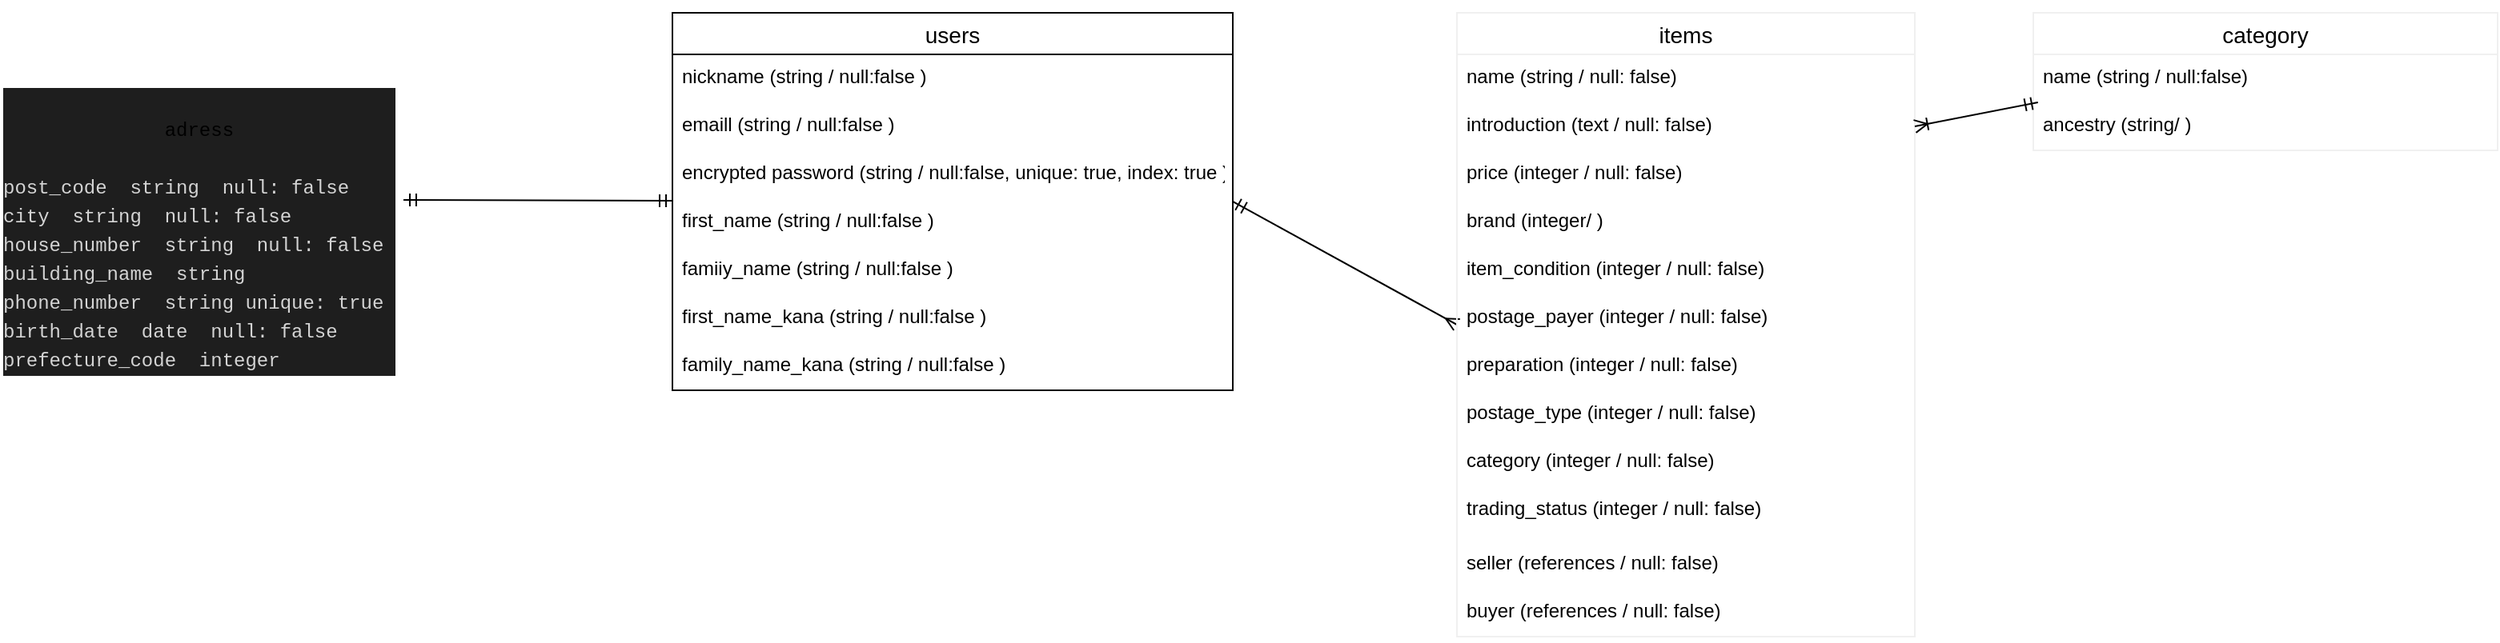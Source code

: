 <mxfile>
    <diagram id="CWiZt2oRZeeLYCPd_gHQ" name="ページ1">
        <mxGraphModel dx="1834" dy="680" grid="1" gridSize="10" guides="1" tooltips="1" connect="1" arrows="1" fold="1" page="1" pageScale="1" pageWidth="827" pageHeight="1169" math="0" shadow="0">
            <root>
                <mxCell id="0"/>
                <mxCell id="1" parent="0"/>
                <mxCell id="219" style="edgeStyle=none;rounded=0;orthogonalLoop=1;jettySize=auto;html=1;exitX=1;exitY=0.5;exitDx=0;exitDy=0;entryX=0;entryY=0.5;entryDx=0;entryDy=0;startArrow=ERmandOne;startFill=0;endArrow=ERmany;endFill=0;" edge="1" parent="1" source="133" target="150">
                    <mxGeometry relative="1" as="geometry"/>
                </mxCell>
                <mxCell id="237" style="edgeStyle=none;rounded=0;orthogonalLoop=1;jettySize=auto;html=1;entryX=1.008;entryY=0.405;entryDx=0;entryDy=0;entryPerimeter=0;startArrow=ERmandOne;startFill=0;endArrow=ERmandOne;endFill=0;" edge="1" parent="1" source="133" target="236">
                    <mxGeometry relative="1" as="geometry"/>
                </mxCell>
                <mxCell id="133" value="users" style="swimlane;fontStyle=0;childLayout=stackLayout;horizontal=1;startSize=26;horizontalStack=0;resizeParent=1;resizeParentMax=0;resizeLast=0;collapsible=1;marginBottom=0;align=center;fontSize=14;" vertex="1" parent="1">
                    <mxGeometry y="210" width="350" height="236" as="geometry">
                        <mxRectangle x="200" y="370" width="50" height="26" as="alternateBounds"/>
                    </mxGeometry>
                </mxCell>
                <mxCell id="140" value="nickname (string / null:false )" style="text;strokeColor=none;fillColor=none;spacingLeft=4;spacingRight=4;overflow=hidden;rotatable=0;points=[[0,0.5],[1,0.5]];portConstraint=eastwest;fontSize=12;verticalAlign=top;" vertex="1" parent="133">
                    <mxGeometry y="26" width="350" height="30" as="geometry"/>
                </mxCell>
                <mxCell id="134" value="emaill (string / null:false )" style="text;strokeColor=none;fillColor=none;spacingLeft=4;spacingRight=4;overflow=hidden;rotatable=0;points=[[0,0.5],[1,0.5]];portConstraint=eastwest;fontSize=12;" vertex="1" parent="133">
                    <mxGeometry y="56" width="350" height="30" as="geometry"/>
                </mxCell>
                <mxCell id="142" value="encrypted password (string / null:false, unique: true, index: true )" style="text;strokeColor=none;fillColor=none;spacingLeft=4;spacingRight=4;overflow=hidden;rotatable=0;points=[[0,0.5],[1,0.5]];portConstraint=eastwest;fontSize=12;verticalAlign=top;" vertex="1" parent="133">
                    <mxGeometry y="86" width="350" height="30" as="geometry"/>
                </mxCell>
                <mxCell id="135" value="first_name (string / null:false )" style="text;strokeColor=none;fillColor=none;spacingLeft=4;spacingRight=4;overflow=hidden;rotatable=0;points=[[0,0.5],[1,0.5]];portConstraint=eastwest;fontSize=12;" vertex="1" parent="133">
                    <mxGeometry y="116" width="350" height="30" as="geometry"/>
                </mxCell>
                <mxCell id="139" value="famiiy_name (string / null:false )" style="text;strokeColor=none;fillColor=none;spacingLeft=4;spacingRight=4;overflow=hidden;rotatable=0;points=[[0,0.5],[1,0.5]];portConstraint=eastwest;fontSize=12;verticalAlign=top;" vertex="1" parent="133">
                    <mxGeometry y="146" width="350" height="30" as="geometry"/>
                </mxCell>
                <mxCell id="144" value="first_name_kana (string / null:false )" style="text;strokeColor=none;fillColor=none;spacingLeft=4;spacingRight=4;overflow=hidden;rotatable=0;points=[[0,0.5],[1,0.5]];portConstraint=eastwest;fontSize=12;verticalAlign=top;" vertex="1" parent="133">
                    <mxGeometry y="176" width="350" height="30" as="geometry"/>
                </mxCell>
                <mxCell id="149" value="family_name_kana (string / null:false )" style="text;strokeColor=none;fillColor=none;spacingLeft=4;spacingRight=4;overflow=hidden;rotatable=0;points=[[0,0.5],[1,0.5]];portConstraint=eastwest;fontSize=12;verticalAlign=top;" vertex="1" parent="133">
                    <mxGeometry y="206" width="350" height="30" as="geometry"/>
                </mxCell>
                <mxCell id="150" value="items" style="swimlane;fontStyle=0;childLayout=stackLayout;horizontal=1;startSize=26;horizontalStack=0;resizeParent=1;resizeParentMax=0;resizeLast=0;collapsible=1;marginBottom=0;align=center;fontSize=14;strokeColor=#f0f0f0;" vertex="1" parent="1">
                    <mxGeometry x="490" y="210" width="286" height="390" as="geometry">
                        <mxRectangle x="540" y="400" width="70" height="26" as="alternateBounds"/>
                    </mxGeometry>
                </mxCell>
                <mxCell id="151" value="name (string / null: false)" style="text;strokeColor=none;fillColor=none;spacingLeft=4;spacingRight=4;overflow=hidden;rotatable=0;points=[[0,0.5],[1,0.5]];portConstraint=eastwest;fontSize=12;" vertex="1" parent="150">
                    <mxGeometry y="26" width="286" height="30" as="geometry"/>
                </mxCell>
                <mxCell id="156" value="introduction (text / null: false)" style="text;strokeColor=none;fillColor=none;spacingLeft=4;spacingRight=4;overflow=hidden;rotatable=0;points=[[0,0.5],[1,0.5]];portConstraint=eastwest;fontSize=12;verticalAlign=top;" vertex="1" parent="150">
                    <mxGeometry y="56" width="286" height="30" as="geometry"/>
                </mxCell>
                <mxCell id="152" value="price (integer / null: false)" style="text;strokeColor=none;fillColor=none;spacingLeft=4;spacingRight=4;overflow=hidden;rotatable=0;points=[[0,0.5],[1,0.5]];portConstraint=eastwest;fontSize=12;" vertex="1" parent="150">
                    <mxGeometry y="86" width="286" height="30" as="geometry"/>
                </mxCell>
                <mxCell id="157" value="brand (integer/ )" style="text;strokeColor=none;fillColor=none;spacingLeft=4;spacingRight=4;overflow=hidden;rotatable=0;points=[[0,0.5],[1,0.5]];portConstraint=eastwest;fontSize=12;verticalAlign=top;" vertex="1" parent="150">
                    <mxGeometry y="116" width="286" height="30" as="geometry"/>
                </mxCell>
                <mxCell id="161" value="item_condition (integer / null: false)" style="text;strokeColor=none;fillColor=none;spacingLeft=4;spacingRight=4;overflow=hidden;rotatable=0;points=[[0,0.5],[1,0.5]];portConstraint=eastwest;fontSize=12;verticalAlign=top;" vertex="1" parent="150">
                    <mxGeometry y="146" width="286" height="30" as="geometry"/>
                </mxCell>
                <mxCell id="158" value="postage_payer (integer / null: false)" style="text;strokeColor=none;fillColor=none;spacingLeft=4;spacingRight=4;overflow=hidden;rotatable=0;points=[[0,0.5],[1,0.5]];portConstraint=eastwest;fontSize=12;verticalAlign=top;" vertex="1" parent="150">
                    <mxGeometry y="176" width="286" height="30" as="geometry"/>
                </mxCell>
                <mxCell id="155" value="preparation (integer / null: false)" style="text;strokeColor=none;fillColor=none;spacingLeft=4;spacingRight=4;overflow=hidden;rotatable=0;points=[[0,0.5],[1,0.5]];portConstraint=eastwest;fontSize=12;verticalAlign=top;" vertex="1" parent="150">
                    <mxGeometry y="206" width="286" height="30" as="geometry"/>
                </mxCell>
                <mxCell id="162" value="postage_type (integer / null: false)" style="text;strokeColor=none;fillColor=none;spacingLeft=4;spacingRight=4;overflow=hidden;rotatable=0;points=[[0,0.5],[1,0.5]];portConstraint=eastwest;fontSize=12;verticalAlign=top;" vertex="1" parent="150">
                    <mxGeometry y="236" width="286" height="30" as="geometry"/>
                </mxCell>
                <mxCell id="163" value="category (integer / null: false)" style="text;strokeColor=none;fillColor=none;spacingLeft=4;spacingRight=4;overflow=hidden;rotatable=0;points=[[0,0.5],[1,0.5]];portConstraint=eastwest;fontSize=12;verticalAlign=top;" vertex="1" parent="150">
                    <mxGeometry y="266" width="286" height="30" as="geometry"/>
                </mxCell>
                <mxCell id="153" value="trading_status (integer / null: false)" style="text;strokeColor=none;fillColor=none;spacingLeft=4;spacingRight=4;overflow=hidden;rotatable=0;points=[[0,0.5],[1,0.5]];portConstraint=eastwest;fontSize=12;" vertex="1" parent="150">
                    <mxGeometry y="296" width="286" height="34" as="geometry"/>
                </mxCell>
                <mxCell id="164" value="seller (references / null: false)" style="text;strokeColor=none;fillColor=none;spacingLeft=4;spacingRight=4;overflow=hidden;rotatable=0;points=[[0,0.5],[1,0.5]];portConstraint=eastwest;fontSize=12;verticalAlign=top;" vertex="1" parent="150">
                    <mxGeometry y="330" width="286" height="30" as="geometry"/>
                </mxCell>
                <mxCell id="165" value="buyer (references / null: false)" style="text;strokeColor=none;fillColor=none;spacingLeft=4;spacingRight=4;overflow=hidden;rotatable=0;points=[[0,0.5],[1,0.5]];portConstraint=eastwest;fontSize=12;verticalAlign=top;" vertex="1" parent="150">
                    <mxGeometry y="360" width="286" height="30" as="geometry"/>
                </mxCell>
                <mxCell id="166" value="category" style="swimlane;fontStyle=0;childLayout=stackLayout;horizontal=1;startSize=26;horizontalStack=0;resizeParent=1;resizeParentMax=0;resizeLast=0;collapsible=1;marginBottom=0;align=center;fontSize=14;strokeColor=#f0f0f0;" vertex="1" parent="1">
                    <mxGeometry x="850" y="210" width="290" height="86" as="geometry">
                        <mxRectangle x="10" y="370" width="80" height="26" as="alternateBounds"/>
                    </mxGeometry>
                </mxCell>
                <mxCell id="167" value="name (string / null:false)" style="text;strokeColor=none;fillColor=none;spacingLeft=4;spacingRight=4;overflow=hidden;rotatable=0;points=[[0,0.5],[1,0.5]];portConstraint=eastwest;fontSize=12;" vertex="1" parent="166">
                    <mxGeometry y="26" width="290" height="30" as="geometry"/>
                </mxCell>
                <mxCell id="168" value="ancestry (string/ )" style="text;strokeColor=none;fillColor=none;spacingLeft=4;spacingRight=4;overflow=hidden;rotatable=0;points=[[0,0.5],[1,0.5]];portConstraint=eastwest;fontSize=12;" vertex="1" parent="166">
                    <mxGeometry y="56" width="290" height="30" as="geometry"/>
                </mxCell>
                <mxCell id="216" style="edgeStyle=none;rounded=0;orthogonalLoop=1;jettySize=auto;html=1;entryX=0.5;entryY=0;entryDx=0;entryDy=0;" edge="1" parent="1" source="133" target="133">
                    <mxGeometry relative="1" as="geometry"/>
                </mxCell>
                <mxCell id="236" value="&lt;div style=&quot;background-color: rgb(30 , 30 , 30) ; font-family: &amp;#34;menlo&amp;#34; , &amp;#34;monaco&amp;#34; , &amp;#34;courier new&amp;#34; , monospace ; font-size: 12px ; line-height: 18px&quot;&gt;&lt;div&gt;&lt;font color=&quot;#569cd6&quot;&gt;&lt;b&gt;&amp;nbsp; &amp;nbsp; &amp;nbsp; &amp;nbsp; &amp;nbsp; &amp;nbsp; &amp;nbsp; &amp;nbsp; &amp;nbsp; &amp;nbsp; &amp;nbsp;&amp;nbsp;&lt;/b&gt;&lt;/font&gt;&lt;/div&gt;&lt;div style=&quot;text-align: center&quot;&gt;adress&lt;/div&gt;&lt;div style=&quot;color: rgb(212 , 212 , 212) ; font-weight: normal&quot;&gt;&lt;br&gt;&lt;/div&gt;&lt;div style=&quot;color: rgb(212 , 212 , 212) ; font-weight: normal&quot;&gt;&lt;span style=&quot;color: #d4d4d4&quot;&gt;post_code&amp;nbsp; string&amp;nbsp; null: false&amp;nbsp;&lt;/span&gt;&lt;/div&gt;&lt;div style=&quot;color: rgb(212 , 212 , 212) ; font-weight: normal&quot;&gt;&lt;span style=&quot;color: #d4d4d4&quot;&gt;city&amp;nbsp; string&amp;nbsp; null: false&amp;nbsp;&lt;/span&gt;&lt;/div&gt;&lt;div style=&quot;color: rgb(212 , 212 , 212) ; font-weight: normal&quot;&gt;&lt;span style=&quot;color: #d4d4d4&quot;&gt;house_number&amp;nbsp; string&amp;nbsp; null: false&amp;nbsp;&lt;/span&gt;&lt;/div&gt;&lt;div style=&quot;color: rgb(212 , 212 , 212) ; font-weight: normal&quot;&gt;&lt;span style=&quot;color: #d4d4d4&quot;&gt;building_name&amp;nbsp; string&amp;nbsp;&lt;/span&gt;&lt;/div&gt;&lt;div style=&quot;color: rgb(212 , 212 , 212) ; font-weight: normal&quot;&gt;&lt;span style=&quot;color: #d4d4d4&quot;&gt;phone_number&amp;nbsp; string unique: true&amp;nbsp;&lt;/span&gt;&lt;/div&gt;&lt;div style=&quot;color: rgb(212 , 212 , 212) ; font-weight: normal&quot;&gt;birth_date&amp;nbsp; date&amp;nbsp; null: false&amp;nbsp;&lt;/div&gt;&lt;div style=&quot;color: rgb(212 , 212 , 212) ; font-weight: normal&quot;&gt;&lt;span style=&quot;color: #d4d4d4&quot;&gt;prefecture_code&amp;nbsp; integer&amp;nbsp;&lt;/span&gt;&lt;/div&gt;&lt;/div&gt;" style="text;whiteSpace=wrap;html=1;" vertex="1" parent="1">
                    <mxGeometry x="-420" y="250" width="250" height="190" as="geometry"/>
                </mxCell>
                <mxCell id="238" style="edgeStyle=none;rounded=0;orthogonalLoop=1;jettySize=auto;html=1;exitX=1;exitY=0.5;exitDx=0;exitDy=0;entryX=0.01;entryY=1;entryDx=0;entryDy=0;entryPerimeter=0;startArrow=ERoneToMany;startFill=0;endArrow=ERmandOne;endFill=0;" edge="1" parent="1" source="156" target="167">
                    <mxGeometry relative="1" as="geometry"/>
                </mxCell>
            </root>
        </mxGraphModel>
    </diagram>
</mxfile>